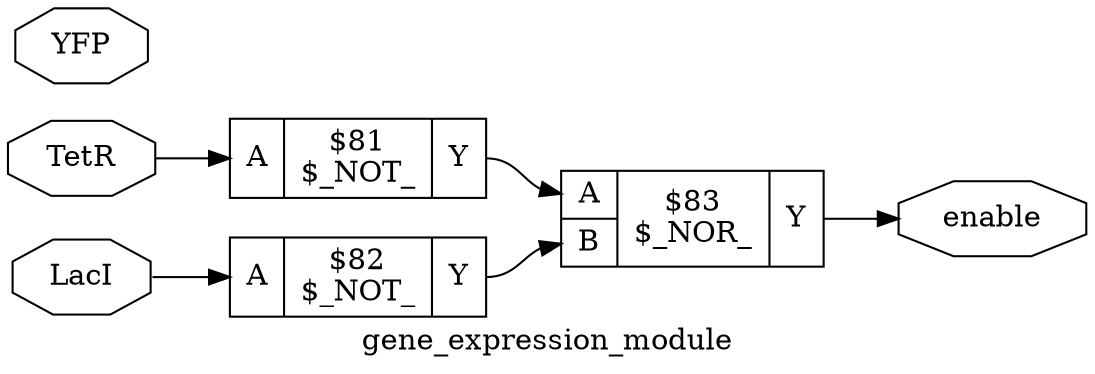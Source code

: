 digraph "gene_expression_module" {
label="gene_expression_module";
rankdir="LR";
remincross=true;
n3 [ shape=octagon, label="LacI", color="black", fontcolor="black" ];
n4 [ shape=octagon, label="TetR", color="black", fontcolor="black" ];
n5 [ shape=octagon, label="YFP", color="black", fontcolor="black" ];
n6 [ shape=octagon, label="enable", color="black", fontcolor="black" ];
c9 [ shape=record, label="{{<p7> A}|$81\n$_NOT_|{<p8> Y}}",  ];
c10 [ shape=record, label="{{<p7> A}|$82\n$_NOT_|{<p8> Y}}",  ];
c12 [ shape=record, label="{{<p7> A|<p11> B}|$83\n$_NOR_|{<p8> Y}}",  ];
c9:p8:e -> c12:p7:w [color="black", fontcolor="black", label=""];
c10:p8:e -> c12:p11:w [color="black", fontcolor="black", label=""];
n3:e -> c10:p7:w [color="black", fontcolor="black", label=""];
n4:e -> c9:p7:w [color="black", fontcolor="black", label=""];
c12:p8:e -> n6:w [color="black", fontcolor="black", label=""];
}
